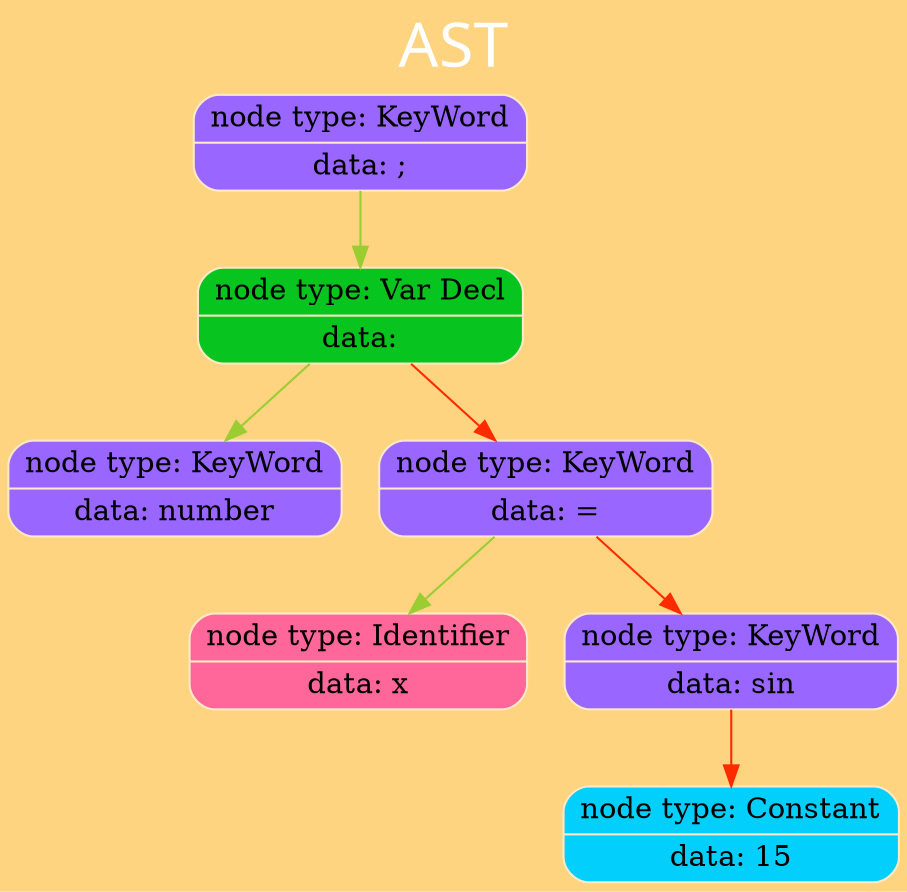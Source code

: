 digraph G
{
charset="latin1";
label="AST";
labelloc="t";
fontsize=30
fontname="Verdana";
fontcolor="#FFFFFF"

rankdir=TB;size="200,300";bgcolor="#ffd480";
 node_0x504000000290 [shape=record,style="rounded,filled",fillcolor="#9966FF",color="#FFE9C7",label=" { { node type: KeyWord } | { data: ; } } " ]; node_0x504000000290 -> node_0x504000000190 [color = "#9ACD32", arrowsize = 1] ;
 node_0x504000000190 [shape=record,style="rounded,filled",fillcolor="#08c41e",color="#FFE9C7",label=" { { node type: Var Decl } | { data:  } } " ]; node_0x504000000190 -> node_0x504000000110 [color = "#9ACD32", arrowsize = 1] ;
 node_0x504000000110 [shape=record,style="rounded,filled",fillcolor="#9966FF",color="#FFE9C7",label=" { { node type: KeyWord } | { data: number } } " ]; node_0x504000000190 -> node_0x5040000001d0 [color = "#FF2B00", arrowsize = 1] ;
 node_0x5040000001d0 [shape=record,style="rounded,filled",fillcolor="#9966FF",color="#FFE9C7",label=" { { node type: KeyWord } | { data: = } } " ]; node_0x5040000001d0 -> node_0x504000000150 [color = "#9ACD32", arrowsize = 1] ;
 node_0x504000000150 [shape=record,style="rounded,filled",fillcolor="#ff6699",color="#FFE9C7",label=" { { node type: Identifier } | { data: x } } " ]; node_0x5040000001d0 -> node_0x504000000210 [color = "#FF2B00", arrowsize = 1] ;
 node_0x504000000210 [shape=record,style="rounded,filled",fillcolor="#9966FF",color="#FFE9C7",label=" { { node type: KeyWord } | { data: sin } } " ]; node_0x504000000210 -> node_0x504000000250 [color = "#FF2B00", arrowsize = 1] ;
 node_0x504000000250 [shape=record,style="rounded,filled",fillcolor="#03cffc",color="#FFE9C7",label=" { { node type: Constant } | { data: 15 } } " ]; 
}
